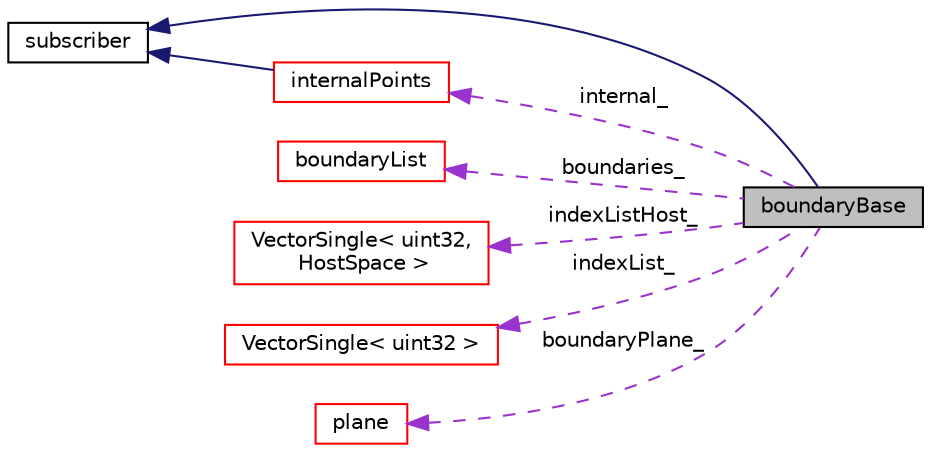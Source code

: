 digraph "boundaryBase"
{
 // LATEX_PDF_SIZE
  edge [fontname="Helvetica",fontsize="10",labelfontname="Helvetica",labelfontsize="10"];
  node [fontname="Helvetica",fontsize="10",shape=record];
  rankdir="LR";
  Node1 [label="boundaryBase",height=0.2,width=0.4,color="black", fillcolor="grey75", style="filled", fontcolor="black",tooltip=" "];
  Node2 -> Node1 [dir="back",color="midnightblue",fontsize="10",style="solid",fontname="Helvetica"];
  Node2 [label="subscriber",height=0.2,width=0.4,color="black", fillcolor="white", style="filled",URL="$classpFlow_1_1subscriber.html",tooltip=" "];
  Node3 -> Node1 [dir="back",color="darkorchid3",fontsize="10",style="dashed",label=" boundaries_" ,fontname="Helvetica"];
  Node3 [label="boundaryList",height=0.2,width=0.4,color="red", fillcolor="white", style="filled",URL="$classpFlow_1_1boundaryList.html",tooltip=" "];
  Node65 -> Node1 [dir="back",color="darkorchid3",fontsize="10",style="dashed",label=" indexListHost_" ,fontname="Helvetica"];
  Node65 [label="VectorSingle\< uint32,\l HostSpace \>",height=0.2,width=0.4,color="red", fillcolor="white", style="filled",URL="$classpFlow_1_1VectorSingle.html",tooltip=" "];
  Node66 -> Node1 [dir="back",color="darkorchid3",fontsize="10",style="dashed",label=" indexList_" ,fontname="Helvetica"];
  Node66 [label="VectorSingle\< uint32 \>",height=0.2,width=0.4,color="red", fillcolor="white", style="filled",URL="$classpFlow_1_1VectorSingle.html",tooltip=" "];
  Node60 -> Node1 [dir="back",color="darkorchid3",fontsize="10",style="dashed",label=" boundaryPlane_" ,fontname="Helvetica"];
  Node60 [label="plane",height=0.2,width=0.4,color="red", fillcolor="white", style="filled",URL="$classpFlow_1_1plane.html",tooltip=" "];
  Node44 -> Node1 [dir="back",color="darkorchid3",fontsize="10",style="dashed",label=" internal_" ,fontname="Helvetica"];
  Node44 [label="internalPoints",height=0.2,width=0.4,color="red", fillcolor="white", style="filled",URL="$classpFlow_1_1internalPoints.html",tooltip=" "];
  Node2 -> Node44 [dir="back",color="midnightblue",fontsize="10",style="solid",fontname="Helvetica"];
}
